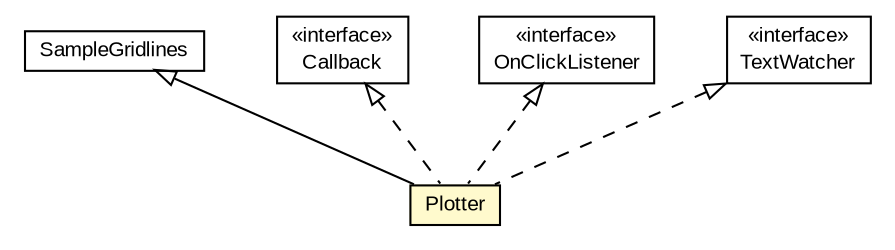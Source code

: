 #!/usr/local/bin/dot
#
# Class diagram 
# Generated by UMLGraph version R5_6-24-gf6e263 (http://www.umlgraph.org/)
#

digraph G {
	edge [fontname="arial",fontsize=10,labelfontname="arial",labelfontsize=10];
	node [fontname="arial",fontsize=10,shape=plaintext];
	nodesep=0.25;
	ranksep=0.5;
	// org.osmdroid.samplefragments.data.SampleGridlines
	c25489 [label=<<table title="org.osmdroid.samplefragments.data.SampleGridlines" border="0" cellborder="1" cellspacing="0" cellpadding="2" port="p" href="../data/SampleGridlines.html">
		<tr><td><table border="0" cellspacing="0" cellpadding="1">
<tr><td align="center" balign="center"> SampleGridlines </td></tr>
		</table></td></tr>
		</table>>, URL="../data/SampleGridlines.html", fontname="arial", fontcolor="black", fontsize=10.0];
	// org.osmdroid.samplefragments.milstd2525.ListPicker.Callback
	c25563 [label=<<table title="org.osmdroid.samplefragments.milstd2525.ListPicker.Callback" border="0" cellborder="1" cellspacing="0" cellpadding="2" port="p" href="./ListPicker.Callback.html">
		<tr><td><table border="0" cellspacing="0" cellpadding="1">
<tr><td align="center" balign="center"> &#171;interface&#187; </td></tr>
<tr><td align="center" balign="center"> Callback </td></tr>
		</table></td></tr>
		</table>>, URL="./ListPicker.Callback.html", fontname="arial", fontcolor="black", fontsize=10.0];
	// org.osmdroid.samplefragments.milstd2525.Plotter
	c25569 [label=<<table title="org.osmdroid.samplefragments.milstd2525.Plotter" border="0" cellborder="1" cellspacing="0" cellpadding="2" port="p" bgcolor="lemonChiffon" href="./Plotter.html">
		<tr><td><table border="0" cellspacing="0" cellpadding="1">
<tr><td align="center" balign="center"> Plotter </td></tr>
		</table></td></tr>
		</table>>, URL="./Plotter.html", fontname="arial", fontcolor="black", fontsize=10.0];
	//org.osmdroid.samplefragments.milstd2525.Plotter extends org.osmdroid.samplefragments.data.SampleGridlines
	c25489:p -> c25569:p [dir=back,arrowtail=empty];
	//org.osmdroid.samplefragments.milstd2525.Plotter implements android.view.View.OnClickListener
	c25612:p -> c25569:p [dir=back,arrowtail=empty,style=dashed];
	//org.osmdroid.samplefragments.milstd2525.Plotter implements android.text.TextWatcher
	c25613:p -> c25569:p [dir=back,arrowtail=empty,style=dashed];
	//org.osmdroid.samplefragments.milstd2525.Plotter implements org.osmdroid.samplefragments.milstd2525.ListPicker.Callback
	c25563:p -> c25569:p [dir=back,arrowtail=empty,style=dashed];
	// android.text.TextWatcher
	c25613 [label=<<table title="android.text.TextWatcher" border="0" cellborder="1" cellspacing="0" cellpadding="2" port="p" href="http://java.sun.com/j2se/1.4.2/docs/api/android/text/TextWatcher.html">
		<tr><td><table border="0" cellspacing="0" cellpadding="1">
<tr><td align="center" balign="center"> &#171;interface&#187; </td></tr>
<tr><td align="center" balign="center"> TextWatcher </td></tr>
		</table></td></tr>
		</table>>, URL="http://java.sun.com/j2se/1.4.2/docs/api/android/text/TextWatcher.html", fontname="arial", fontcolor="black", fontsize=10.0];
	// android.view.View.OnClickListener
	c25612 [label=<<table title="android.view.View.OnClickListener" border="0" cellborder="1" cellspacing="0" cellpadding="2" port="p" href="http://java.sun.com/j2se/1.4.2/docs/api/android/view/View/OnClickListener.html">
		<tr><td><table border="0" cellspacing="0" cellpadding="1">
<tr><td align="center" balign="center"> &#171;interface&#187; </td></tr>
<tr><td align="center" balign="center"> OnClickListener </td></tr>
		</table></td></tr>
		</table>>, URL="http://java.sun.com/j2se/1.4.2/docs/api/android/view/View/OnClickListener.html", fontname="arial", fontcolor="black", fontsize=10.0];
}

